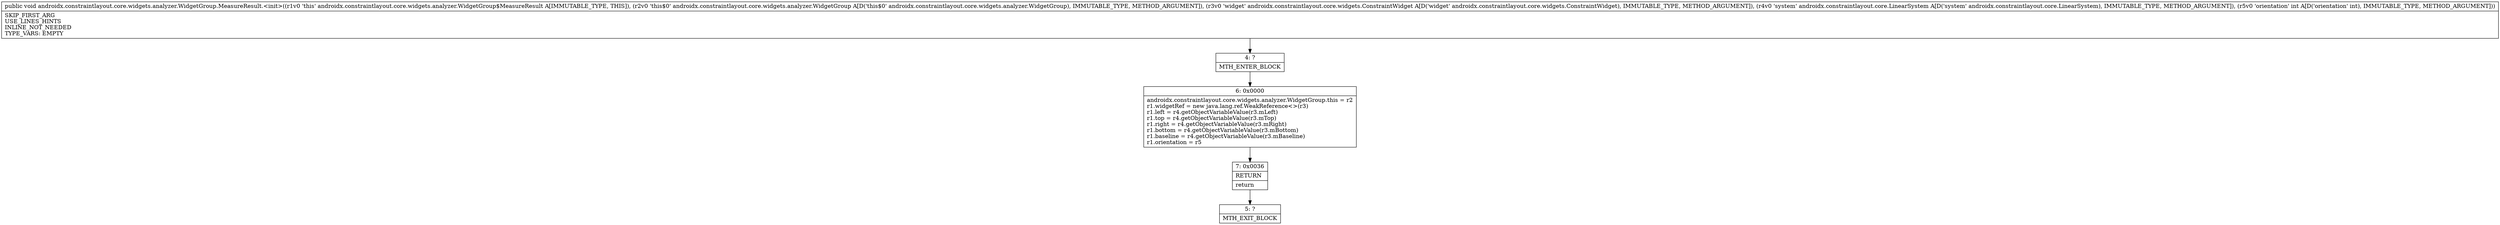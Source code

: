 digraph "CFG forandroidx.constraintlayout.core.widgets.analyzer.WidgetGroup.MeasureResult.\<init\>(Landroidx\/constraintlayout\/core\/widgets\/analyzer\/WidgetGroup;Landroidx\/constraintlayout\/core\/widgets\/ConstraintWidget;Landroidx\/constraintlayout\/core\/LinearSystem;I)V" {
Node_4 [shape=record,label="{4\:\ ?|MTH_ENTER_BLOCK\l}"];
Node_6 [shape=record,label="{6\:\ 0x0000|androidx.constraintlayout.core.widgets.analyzer.WidgetGroup.this = r2\lr1.widgetRef = new java.lang.ref.WeakReference\<\>(r3)\lr1.left = r4.getObjectVariableValue(r3.mLeft)\lr1.top = r4.getObjectVariableValue(r3.mTop)\lr1.right = r4.getObjectVariableValue(r3.mRight)\lr1.bottom = r4.getObjectVariableValue(r3.mBottom)\lr1.baseline = r4.getObjectVariableValue(r3.mBaseline)\lr1.orientation = r5\l}"];
Node_7 [shape=record,label="{7\:\ 0x0036|RETURN\l|return\l}"];
Node_5 [shape=record,label="{5\:\ ?|MTH_EXIT_BLOCK\l}"];
MethodNode[shape=record,label="{public void androidx.constraintlayout.core.widgets.analyzer.WidgetGroup.MeasureResult.\<init\>((r1v0 'this' androidx.constraintlayout.core.widgets.analyzer.WidgetGroup$MeasureResult A[IMMUTABLE_TYPE, THIS]), (r2v0 'this$0' androidx.constraintlayout.core.widgets.analyzer.WidgetGroup A[D('this$0' androidx.constraintlayout.core.widgets.analyzer.WidgetGroup), IMMUTABLE_TYPE, METHOD_ARGUMENT]), (r3v0 'widget' androidx.constraintlayout.core.widgets.ConstraintWidget A[D('widget' androidx.constraintlayout.core.widgets.ConstraintWidget), IMMUTABLE_TYPE, METHOD_ARGUMENT]), (r4v0 'system' androidx.constraintlayout.core.LinearSystem A[D('system' androidx.constraintlayout.core.LinearSystem), IMMUTABLE_TYPE, METHOD_ARGUMENT]), (r5v0 'orientation' int A[D('orientation' int), IMMUTABLE_TYPE, METHOD_ARGUMENT]))  | SKIP_FIRST_ARG\lUSE_LINES_HINTS\lINLINE_NOT_NEEDED\lTYPE_VARS: EMPTY\l}"];
MethodNode -> Node_4;Node_4 -> Node_6;
Node_6 -> Node_7;
Node_7 -> Node_5;
}


